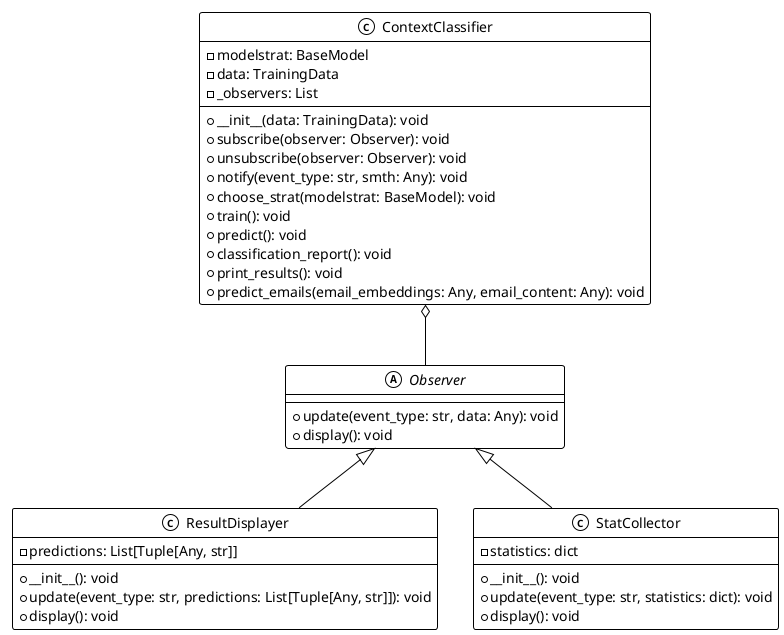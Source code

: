 @startuml
!theme mono
abstract class Observer {
    + update(event_type: str, data: Any): void
    + display(): void
}

class ResultDisplayer {
    - predictions: List[Tuple[Any, str]]
    + __init__(): void
    + update(event_type: str, predictions: List[Tuple[Any, str]]): void
    + display(): void
}

class StatCollector {
    - statistics: dict
    + __init__(): void
    + update(event_type: str, statistics: dict): void
    + display(): void
}

class ContextClassifier {
    - modelstrat: BaseModel
    - data: TrainingData
    - _observers: List
    + __init__(data: TrainingData): void
    + subscribe(observer: Observer): void
    + unsubscribe(observer: Observer): void
    + notify(event_type: str, smth: Any): void
    + choose_strat(modelstrat: BaseModel): void
    + train(): void
    + predict(): void
    + classification_report(): void
    + print_results(): void
    + predict_emails(email_embeddings: Any, email_content: Any): void
}

Observer <|-- ResultDisplayer
Observer <|-- StatCollector
ContextClassifier o--  Observer
@enduml